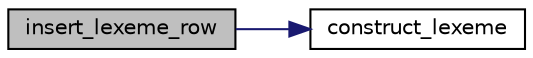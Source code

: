 digraph "insert_lexeme_row"
{
 // LATEX_PDF_SIZE
  edge [fontname="Helvetica",fontsize="10",labelfontname="Helvetica",labelfontsize="10"];
  node [fontname="Helvetica",fontsize="10",shape=record];
  rankdir="LR";
  Node1 [label="insert_lexeme_row",height=0.2,width=0.4,color="black", fillcolor="grey75", style="filled", fontcolor="black",tooltip="Inserts a lexeme row into the lexeme table."];
  Node1 -> Node2 [color="midnightblue",fontsize="10",style="solid",fontname="Helvetica"];
  Node2 [label="construct_lexeme",height=0.2,width=0.4,color="black", fillcolor="white", style="filled",URL="$d0/d92/lexeme__table_8c.html#af67a9cc383ae0c204bd088ad57bf0a42",tooltip="Constructs a new lexeme with the given character sequence, length, and next index."];
}
